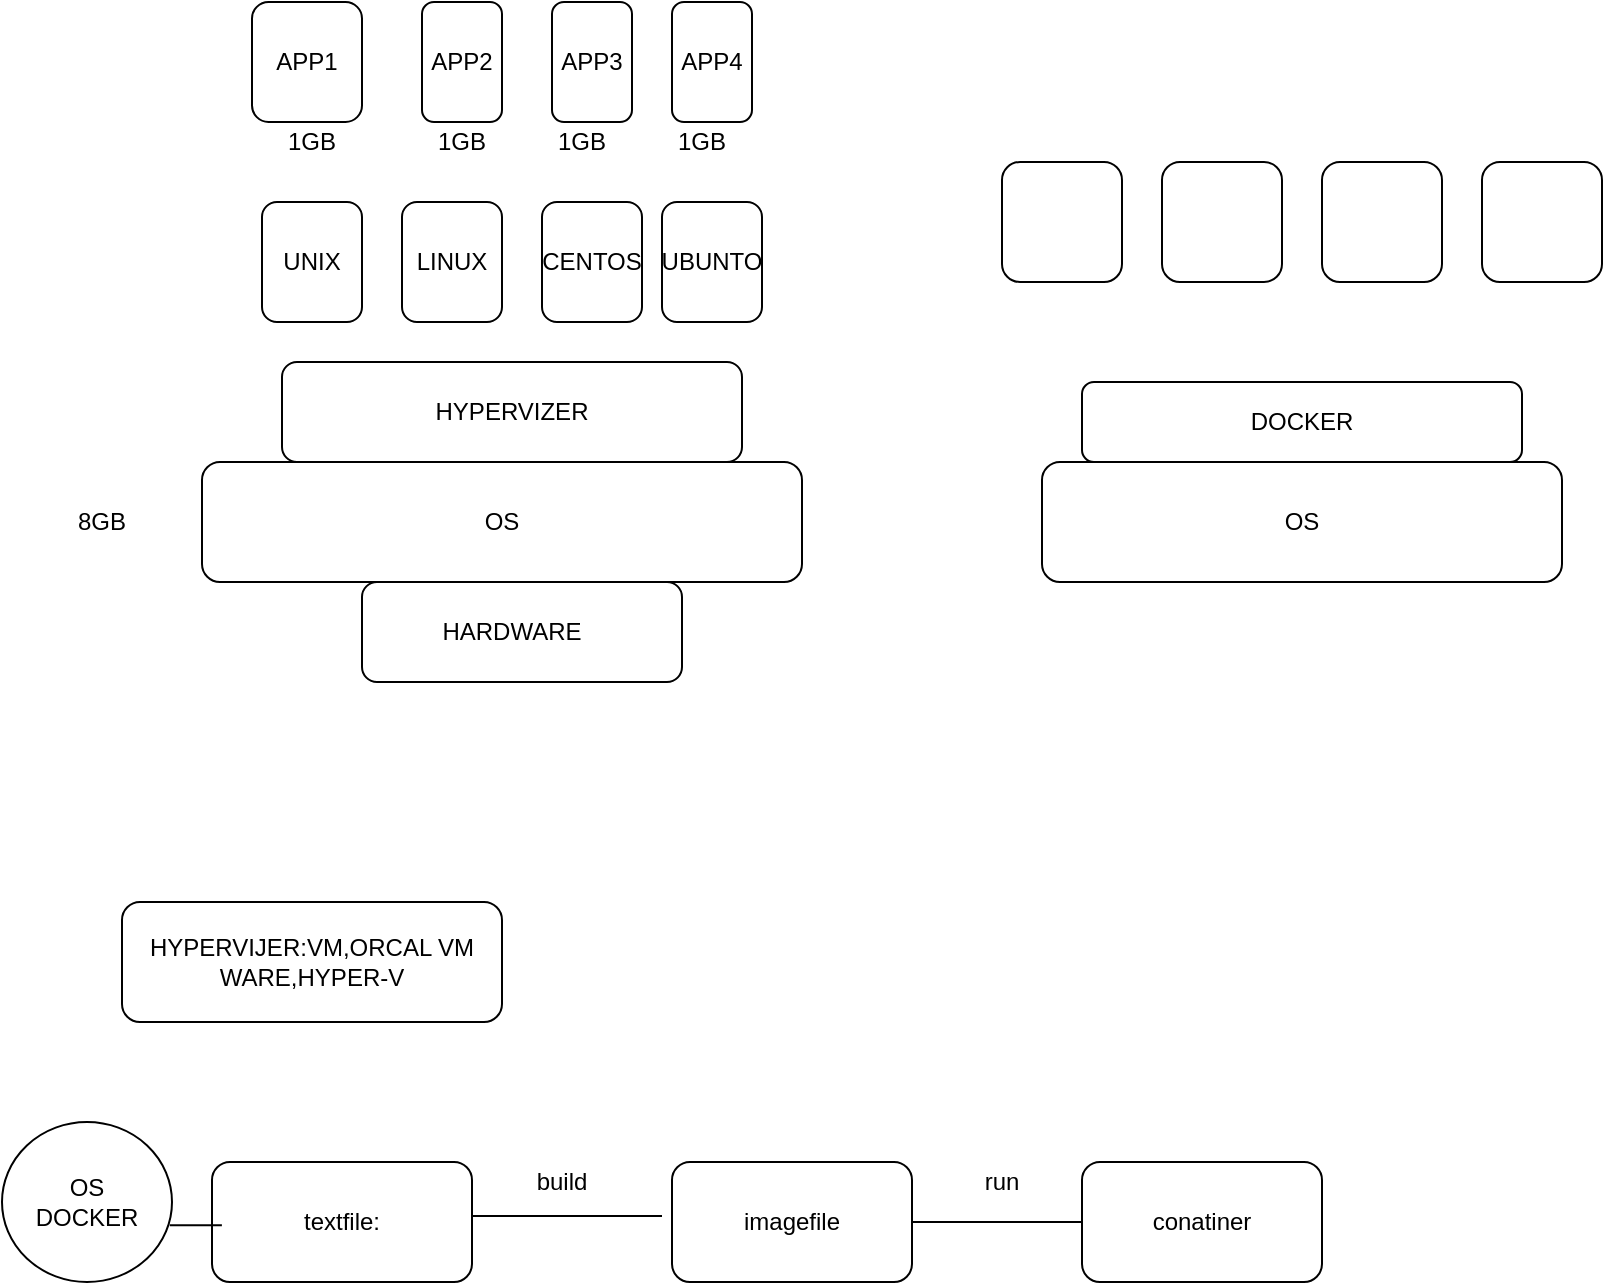 <mxfile version="15.2.9" type="github">
  <diagram id="o9b3dSahkG8EA7b3nLrD" name="Page-1">
    <mxGraphModel dx="1449" dy="626" grid="1" gridSize="10" guides="1" tooltips="1" connect="1" arrows="1" fold="1" page="1" pageScale="1" pageWidth="850" pageHeight="1100" math="0" shadow="0">
      <root>
        <mxCell id="0" />
        <mxCell id="1" parent="0" />
        <mxCell id="hKkjva22HljZmETjrN9S-1" value="OS" style="rounded=1;whiteSpace=wrap;html=1;" vertex="1" parent="1">
          <mxGeometry x="120" y="390" width="300" height="60" as="geometry" />
        </mxCell>
        <mxCell id="hKkjva22HljZmETjrN9S-2" value="HYPERVIZER" style="rounded=1;whiteSpace=wrap;html=1;" vertex="1" parent="1">
          <mxGeometry x="160" y="340" width="230" height="50" as="geometry" />
        </mxCell>
        <mxCell id="hKkjva22HljZmETjrN9S-3" value="HYPERVIJER:VM,ORCAL VM WARE,HYPER-V" style="rounded=1;whiteSpace=wrap;html=1;" vertex="1" parent="1">
          <mxGeometry x="80" y="610" width="190" height="60" as="geometry" />
        </mxCell>
        <mxCell id="hKkjva22HljZmETjrN9S-4" value="UNIX" style="rounded=1;whiteSpace=wrap;html=1;" vertex="1" parent="1">
          <mxGeometry x="150" y="260" width="50" height="60" as="geometry" />
        </mxCell>
        <mxCell id="hKkjva22HljZmETjrN9S-5" value="LINUX" style="rounded=1;whiteSpace=wrap;html=1;" vertex="1" parent="1">
          <mxGeometry x="220" y="260" width="50" height="60" as="geometry" />
        </mxCell>
        <mxCell id="hKkjva22HljZmETjrN9S-6" value="CENTOS" style="rounded=1;whiteSpace=wrap;html=1;" vertex="1" parent="1">
          <mxGeometry x="290" y="260" width="50" height="60" as="geometry" />
        </mxCell>
        <mxCell id="hKkjva22HljZmETjrN9S-7" value="UBUNTO" style="rounded=1;whiteSpace=wrap;html=1;" vertex="1" parent="1">
          <mxGeometry x="350" y="260" width="50" height="60" as="geometry" />
        </mxCell>
        <mxCell id="hKkjva22HljZmETjrN9S-8" value="" style="rounded=1;whiteSpace=wrap;html=1;" vertex="1" parent="1">
          <mxGeometry x="200" y="450" width="160" height="50" as="geometry" />
        </mxCell>
        <mxCell id="hKkjva22HljZmETjrN9S-9" value="HARDWARE" style="text;html=1;strokeColor=none;fillColor=none;align=center;verticalAlign=middle;whiteSpace=wrap;rounded=0;" vertex="1" parent="1">
          <mxGeometry x="255" y="465" width="40" height="20" as="geometry" />
        </mxCell>
        <mxCell id="hKkjva22HljZmETjrN9S-10" value="8GB" style="text;html=1;strokeColor=none;fillColor=none;align=center;verticalAlign=middle;whiteSpace=wrap;rounded=0;" vertex="1" parent="1">
          <mxGeometry x="50" y="410" width="40" height="20" as="geometry" />
        </mxCell>
        <mxCell id="hKkjva22HljZmETjrN9S-11" value="1GB" style="text;html=1;strokeColor=none;fillColor=none;align=center;verticalAlign=middle;whiteSpace=wrap;rounded=0;" vertex="1" parent="1">
          <mxGeometry x="155" y="220" width="40" height="20" as="geometry" />
        </mxCell>
        <mxCell id="hKkjva22HljZmETjrN9S-12" value="1GB" style="text;html=1;strokeColor=none;fillColor=none;align=center;verticalAlign=middle;whiteSpace=wrap;rounded=0;" vertex="1" parent="1">
          <mxGeometry x="230" y="220" width="40" height="20" as="geometry" />
        </mxCell>
        <mxCell id="hKkjva22HljZmETjrN9S-13" value="1GB" style="text;html=1;strokeColor=none;fillColor=none;align=center;verticalAlign=middle;whiteSpace=wrap;rounded=0;" vertex="1" parent="1">
          <mxGeometry x="290" y="220" width="40" height="20" as="geometry" />
        </mxCell>
        <mxCell id="hKkjva22HljZmETjrN9S-14" value="1GB" style="text;html=1;strokeColor=none;fillColor=none;align=center;verticalAlign=middle;whiteSpace=wrap;rounded=0;" vertex="1" parent="1">
          <mxGeometry x="350" y="220" width="40" height="20" as="geometry" />
        </mxCell>
        <mxCell id="hKkjva22HljZmETjrN9S-15" value="OS" style="rounded=1;whiteSpace=wrap;html=1;" vertex="1" parent="1">
          <mxGeometry x="540" y="390" width="260" height="60" as="geometry" />
        </mxCell>
        <mxCell id="hKkjva22HljZmETjrN9S-16" value="DOCKER" style="rounded=1;whiteSpace=wrap;html=1;" vertex="1" parent="1">
          <mxGeometry x="560" y="350" width="220" height="40" as="geometry" />
        </mxCell>
        <mxCell id="hKkjva22HljZmETjrN9S-17" value="APP1" style="rounded=1;whiteSpace=wrap;html=1;" vertex="1" parent="1">
          <mxGeometry x="145" y="160" width="55" height="60" as="geometry" />
        </mxCell>
        <mxCell id="hKkjva22HljZmETjrN9S-18" value="APP2" style="rounded=1;whiteSpace=wrap;html=1;" vertex="1" parent="1">
          <mxGeometry x="230" y="160" width="40" height="60" as="geometry" />
        </mxCell>
        <mxCell id="hKkjva22HljZmETjrN9S-19" value="APP3" style="rounded=1;whiteSpace=wrap;html=1;" vertex="1" parent="1">
          <mxGeometry x="295" y="160" width="40" height="60" as="geometry" />
        </mxCell>
        <mxCell id="hKkjva22HljZmETjrN9S-20" value="APP4" style="rounded=1;whiteSpace=wrap;html=1;" vertex="1" parent="1">
          <mxGeometry x="355" y="160" width="40" height="60" as="geometry" />
        </mxCell>
        <mxCell id="hKkjva22HljZmETjrN9S-21" value="" style="rounded=1;whiteSpace=wrap;html=1;" vertex="1" parent="1">
          <mxGeometry x="520" y="240" width="60" height="60" as="geometry" />
        </mxCell>
        <mxCell id="hKkjva22HljZmETjrN9S-22" value="" style="rounded=1;whiteSpace=wrap;html=1;" vertex="1" parent="1">
          <mxGeometry x="600" y="240" width="60" height="60" as="geometry" />
        </mxCell>
        <mxCell id="hKkjva22HljZmETjrN9S-23" value="" style="rounded=1;whiteSpace=wrap;html=1;" vertex="1" parent="1">
          <mxGeometry x="680" y="240" width="60" height="60" as="geometry" />
        </mxCell>
        <mxCell id="hKkjva22HljZmETjrN9S-24" value="" style="rounded=1;whiteSpace=wrap;html=1;" vertex="1" parent="1">
          <mxGeometry x="760" y="240" width="60" height="60" as="geometry" />
        </mxCell>
        <mxCell id="hKkjva22HljZmETjrN9S-25" value="textfile:" style="rounded=1;whiteSpace=wrap;html=1;" vertex="1" parent="1">
          <mxGeometry x="125" y="740" width="130" height="60" as="geometry" />
        </mxCell>
        <mxCell id="hKkjva22HljZmETjrN9S-26" value="imagefile" style="rounded=1;whiteSpace=wrap;html=1;" vertex="1" parent="1">
          <mxGeometry x="355" y="740" width="120" height="60" as="geometry" />
        </mxCell>
        <mxCell id="hKkjva22HljZmETjrN9S-27" value="" style="endArrow=none;html=1;" edge="1" parent="1">
          <mxGeometry width="50" height="50" relative="1" as="geometry">
            <mxPoint x="255" y="767" as="sourcePoint" />
            <mxPoint x="350" y="767" as="targetPoint" />
          </mxGeometry>
        </mxCell>
        <mxCell id="hKkjva22HljZmETjrN9S-28" value="build" style="text;html=1;strokeColor=none;fillColor=none;align=center;verticalAlign=middle;whiteSpace=wrap;rounded=0;" vertex="1" parent="1">
          <mxGeometry x="280" y="740" width="40" height="20" as="geometry" />
        </mxCell>
        <mxCell id="hKkjva22HljZmETjrN9S-29" value="conatiner" style="rounded=1;whiteSpace=wrap;html=1;" vertex="1" parent="1">
          <mxGeometry x="560" y="740" width="120" height="60" as="geometry" />
        </mxCell>
        <mxCell id="hKkjva22HljZmETjrN9S-30" value="" style="endArrow=none;html=1;entryX=0;entryY=0.5;entryDx=0;entryDy=0;" edge="1" parent="1" source="hKkjva22HljZmETjrN9S-26" target="hKkjva22HljZmETjrN9S-29">
          <mxGeometry width="50" height="50" relative="1" as="geometry">
            <mxPoint x="475" y="820" as="sourcePoint" />
            <mxPoint x="545.711" y="770" as="targetPoint" />
          </mxGeometry>
        </mxCell>
        <mxCell id="hKkjva22HljZmETjrN9S-31" value="run" style="text;html=1;strokeColor=none;fillColor=none;align=center;verticalAlign=middle;whiteSpace=wrap;rounded=0;" vertex="1" parent="1">
          <mxGeometry x="500" y="740" width="40" height="20" as="geometry" />
        </mxCell>
        <mxCell id="hKkjva22HljZmETjrN9S-32" value="OS&lt;br&gt;DOCKER" style="ellipse;whiteSpace=wrap;html=1;" vertex="1" parent="1">
          <mxGeometry x="20" y="720" width="85" height="80" as="geometry" />
        </mxCell>
        <mxCell id="hKkjva22HljZmETjrN9S-33" value="" style="endArrow=none;html=1;exitX=0.987;exitY=0.646;exitDx=0;exitDy=0;exitPerimeter=0;entryX=0.038;entryY=0.528;entryDx=0;entryDy=0;entryPerimeter=0;" edge="1" parent="1" source="hKkjva22HljZmETjrN9S-32" target="hKkjva22HljZmETjrN9S-25">
          <mxGeometry width="50" height="50" relative="1" as="geometry">
            <mxPoint x="100" y="810" as="sourcePoint" />
            <mxPoint x="150" y="760" as="targetPoint" />
          </mxGeometry>
        </mxCell>
      </root>
    </mxGraphModel>
  </diagram>
</mxfile>
